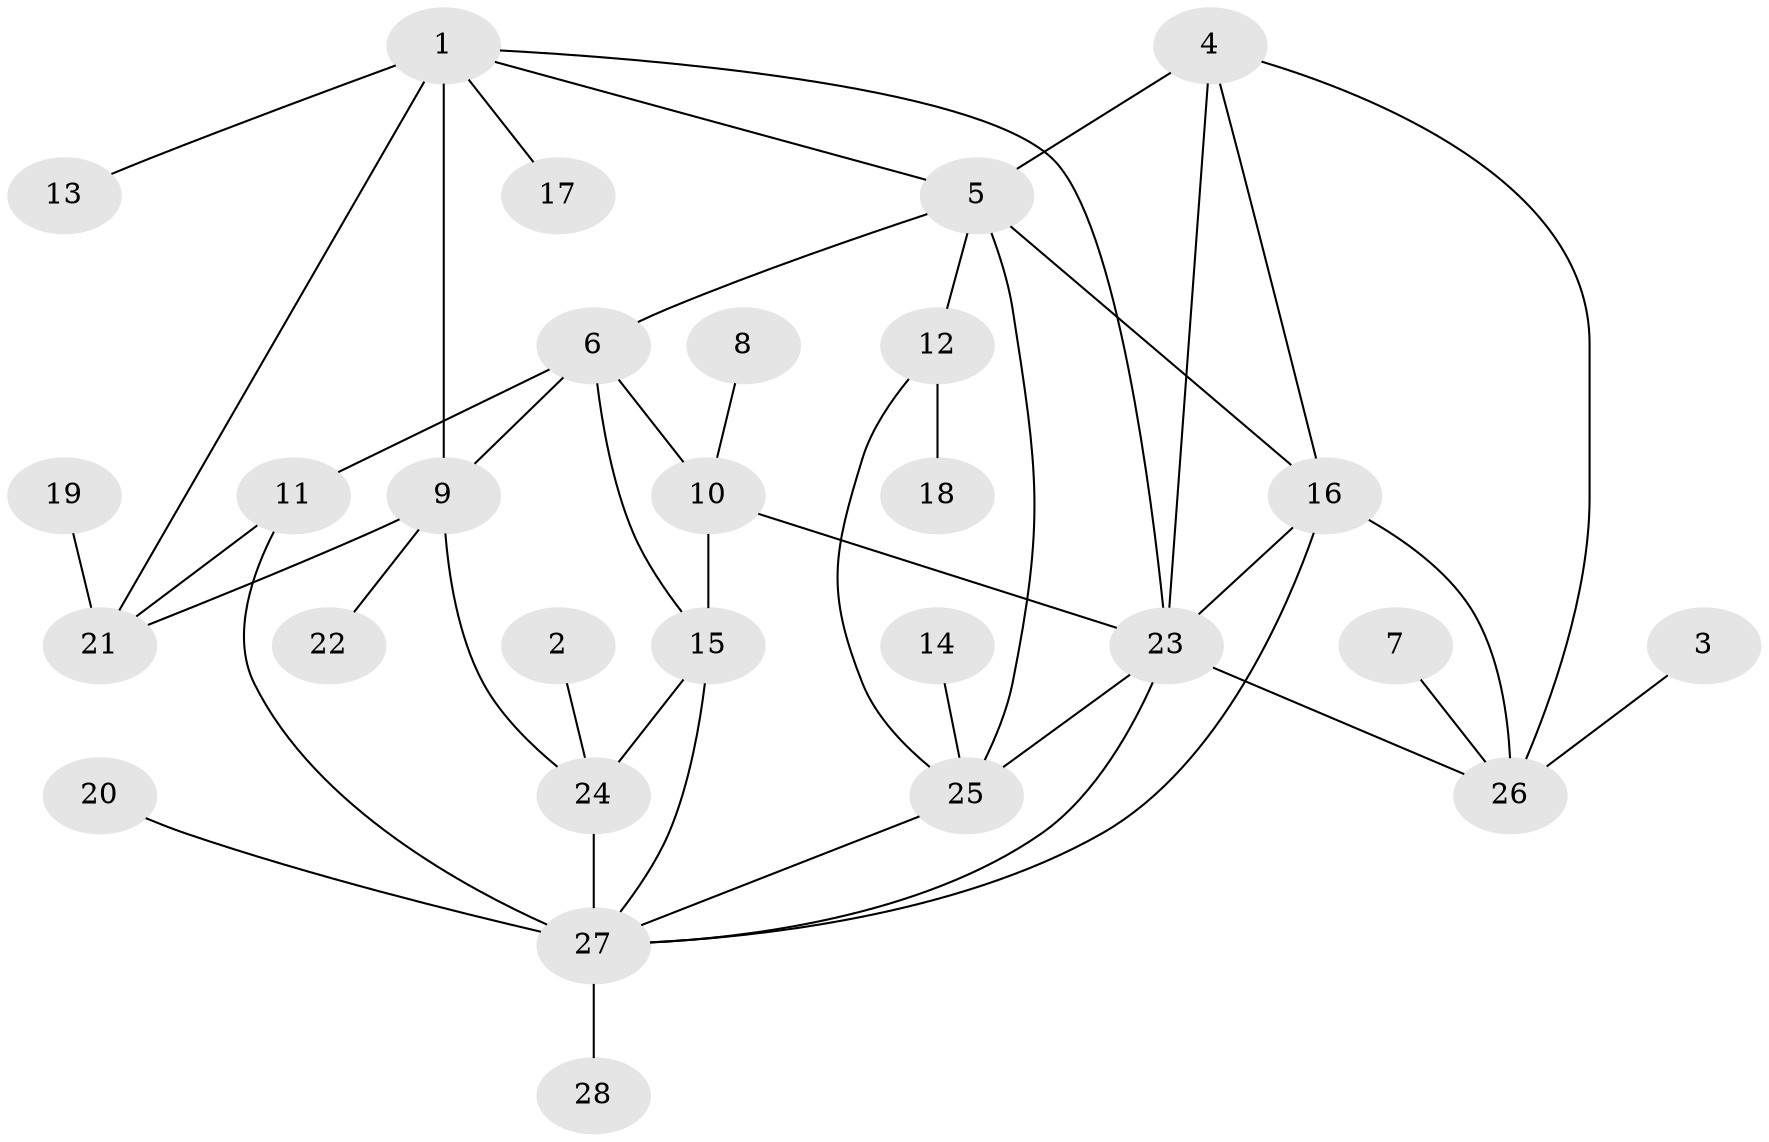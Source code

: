 // original degree distribution, {8: 0.053763440860215055, 9: 0.021505376344086023, 3: 0.06451612903225806, 7: 0.043010752688172046, 6: 0.03225806451612903, 10: 0.021505376344086023, 5: 0.03225806451612903, 1: 0.5483870967741935, 2: 0.17204301075268819, 4: 0.010752688172043012}
// Generated by graph-tools (version 1.1) at 2025/37/03/04/25 23:37:35]
// undirected, 28 vertices, 45 edges
graph export_dot {
  node [color=gray90,style=filled];
  1;
  2;
  3;
  4;
  5;
  6;
  7;
  8;
  9;
  10;
  11;
  12;
  13;
  14;
  15;
  16;
  17;
  18;
  19;
  20;
  21;
  22;
  23;
  24;
  25;
  26;
  27;
  28;
  1 -- 5 [weight=1.0];
  1 -- 9 [weight=2.0];
  1 -- 13 [weight=1.0];
  1 -- 17 [weight=1.0];
  1 -- 21 [weight=2.0];
  1 -- 23 [weight=1.0];
  2 -- 24 [weight=1.0];
  3 -- 26 [weight=1.0];
  4 -- 5 [weight=2.0];
  4 -- 16 [weight=1.0];
  4 -- 23 [weight=1.0];
  4 -- 26 [weight=1.0];
  5 -- 6 [weight=2.0];
  5 -- 12 [weight=2.0];
  5 -- 16 [weight=1.0];
  5 -- 25 [weight=2.0];
  6 -- 9 [weight=2.0];
  6 -- 10 [weight=2.0];
  6 -- 11 [weight=1.0];
  6 -- 15 [weight=1.0];
  7 -- 26 [weight=1.0];
  8 -- 10 [weight=1.0];
  9 -- 21 [weight=1.0];
  9 -- 22 [weight=1.0];
  9 -- 24 [weight=1.0];
  10 -- 15 [weight=2.0];
  10 -- 23 [weight=1.0];
  11 -- 21 [weight=1.0];
  11 -- 27 [weight=1.0];
  12 -- 18 [weight=1.0];
  12 -- 25 [weight=1.0];
  14 -- 25 [weight=1.0];
  15 -- 24 [weight=1.0];
  15 -- 27 [weight=1.0];
  16 -- 23 [weight=1.0];
  16 -- 26 [weight=1.0];
  16 -- 27 [weight=1.0];
  19 -- 21 [weight=1.0];
  20 -- 27 [weight=1.0];
  23 -- 25 [weight=1.0];
  23 -- 26 [weight=1.0];
  23 -- 27 [weight=1.0];
  24 -- 27 [weight=3.0];
  25 -- 27 [weight=1.0];
  27 -- 28 [weight=1.0];
}
